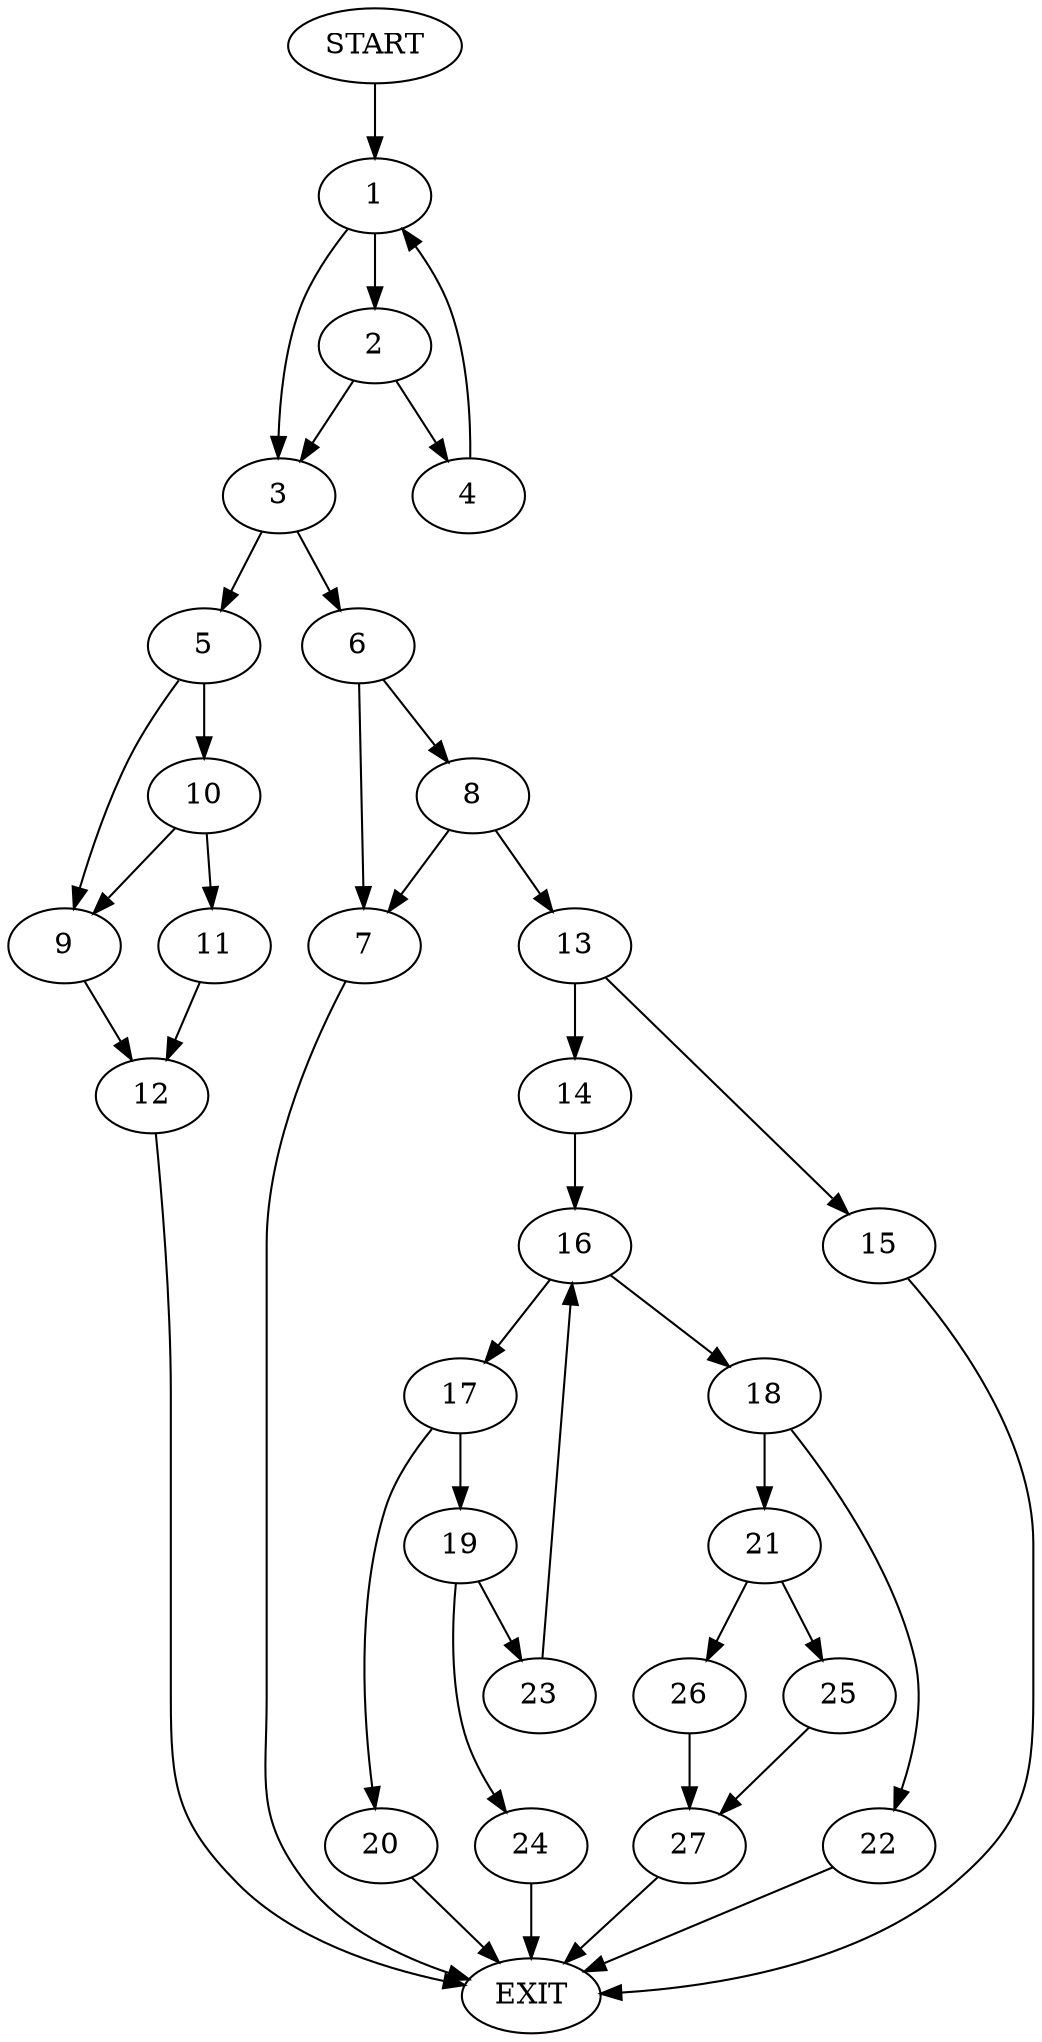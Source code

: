 digraph {
0 [label="START"]
28 [label="EXIT"]
0 -> 1
1 -> 2
1 -> 3
2 -> 4
2 -> 3
3 -> 5
3 -> 6
4 -> 1
6 -> 7
6 -> 8
5 -> 9
5 -> 10
10 -> 9
10 -> 11
9 -> 12
11 -> 12
12 -> 28
7 -> 28
8 -> 13
8 -> 7
13 -> 14
13 -> 15
14 -> 16
15 -> 28
16 -> 17
16 -> 18
17 -> 19
17 -> 20
18 -> 21
18 -> 22
20 -> 28
19 -> 23
19 -> 24
24 -> 28
23 -> 16
21 -> 25
21 -> 26
22 -> 28
25 -> 27
26 -> 27
27 -> 28
}
